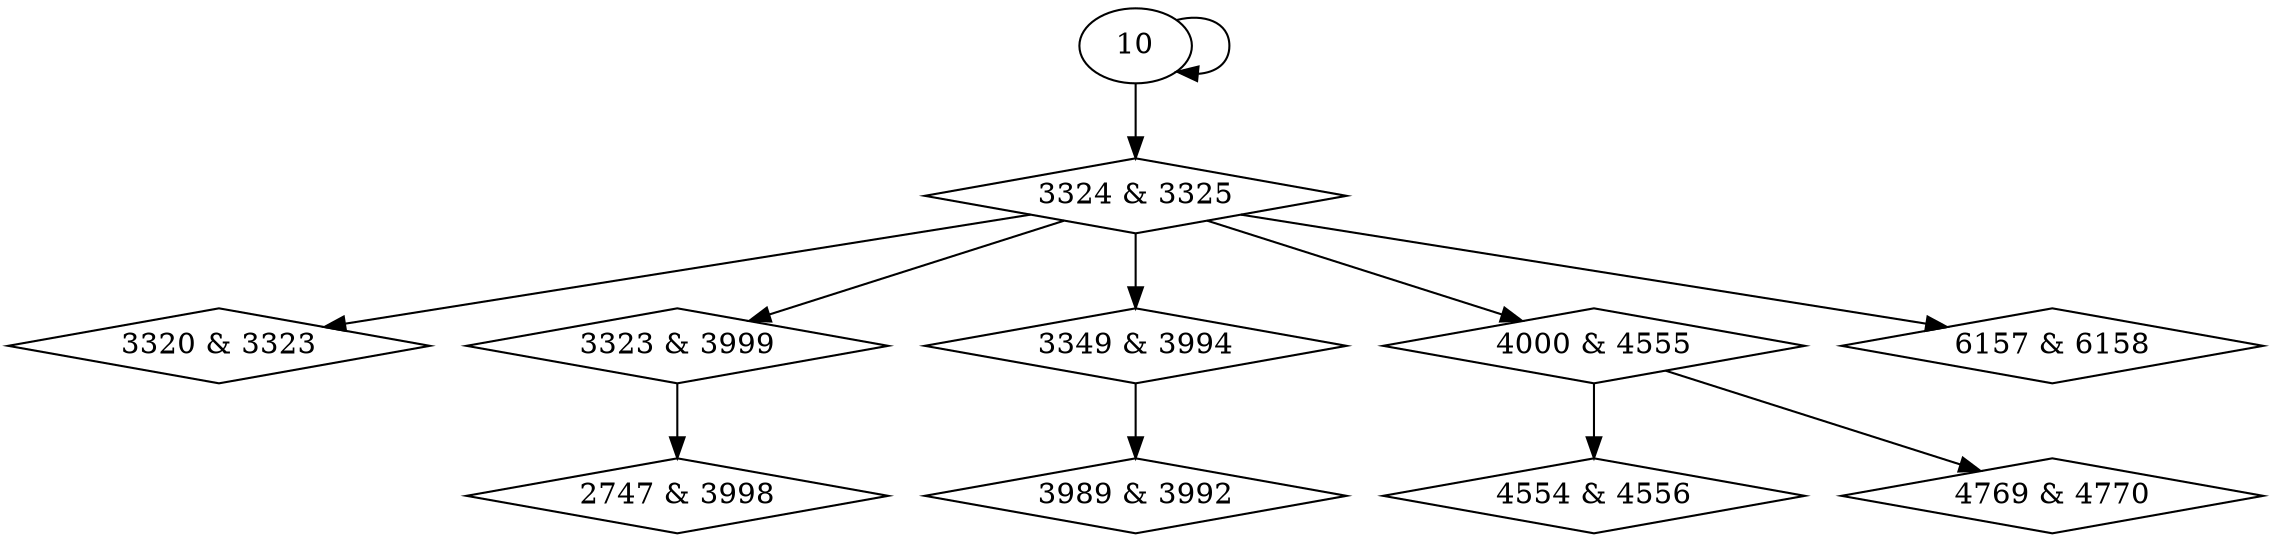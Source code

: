 digraph {
0 [label = "2747 & 3998", shape = diamond];
1 [label = "3320 & 3323", shape = diamond];
2 [label = "3323 & 3999", shape = diamond];
3 [label = "3324 & 3325", shape = diamond];
4 [label = "3349 & 3994", shape = diamond];
5 [label = "3989 & 3992", shape = diamond];
6 [label = "4000 & 4555", shape = diamond];
7 [label = "4554 & 4556", shape = diamond];
8 [label = "4769 & 4770", shape = diamond];
9 [label = "6157 & 6158", shape = diamond];
2 -> 0;
3 -> 1;
3 -> 2;
10 -> 3;
3 -> 4;
4 -> 5;
3 -> 6;
6 -> 7;
6 -> 8;
3 -> 9;
10 -> 10;
}
